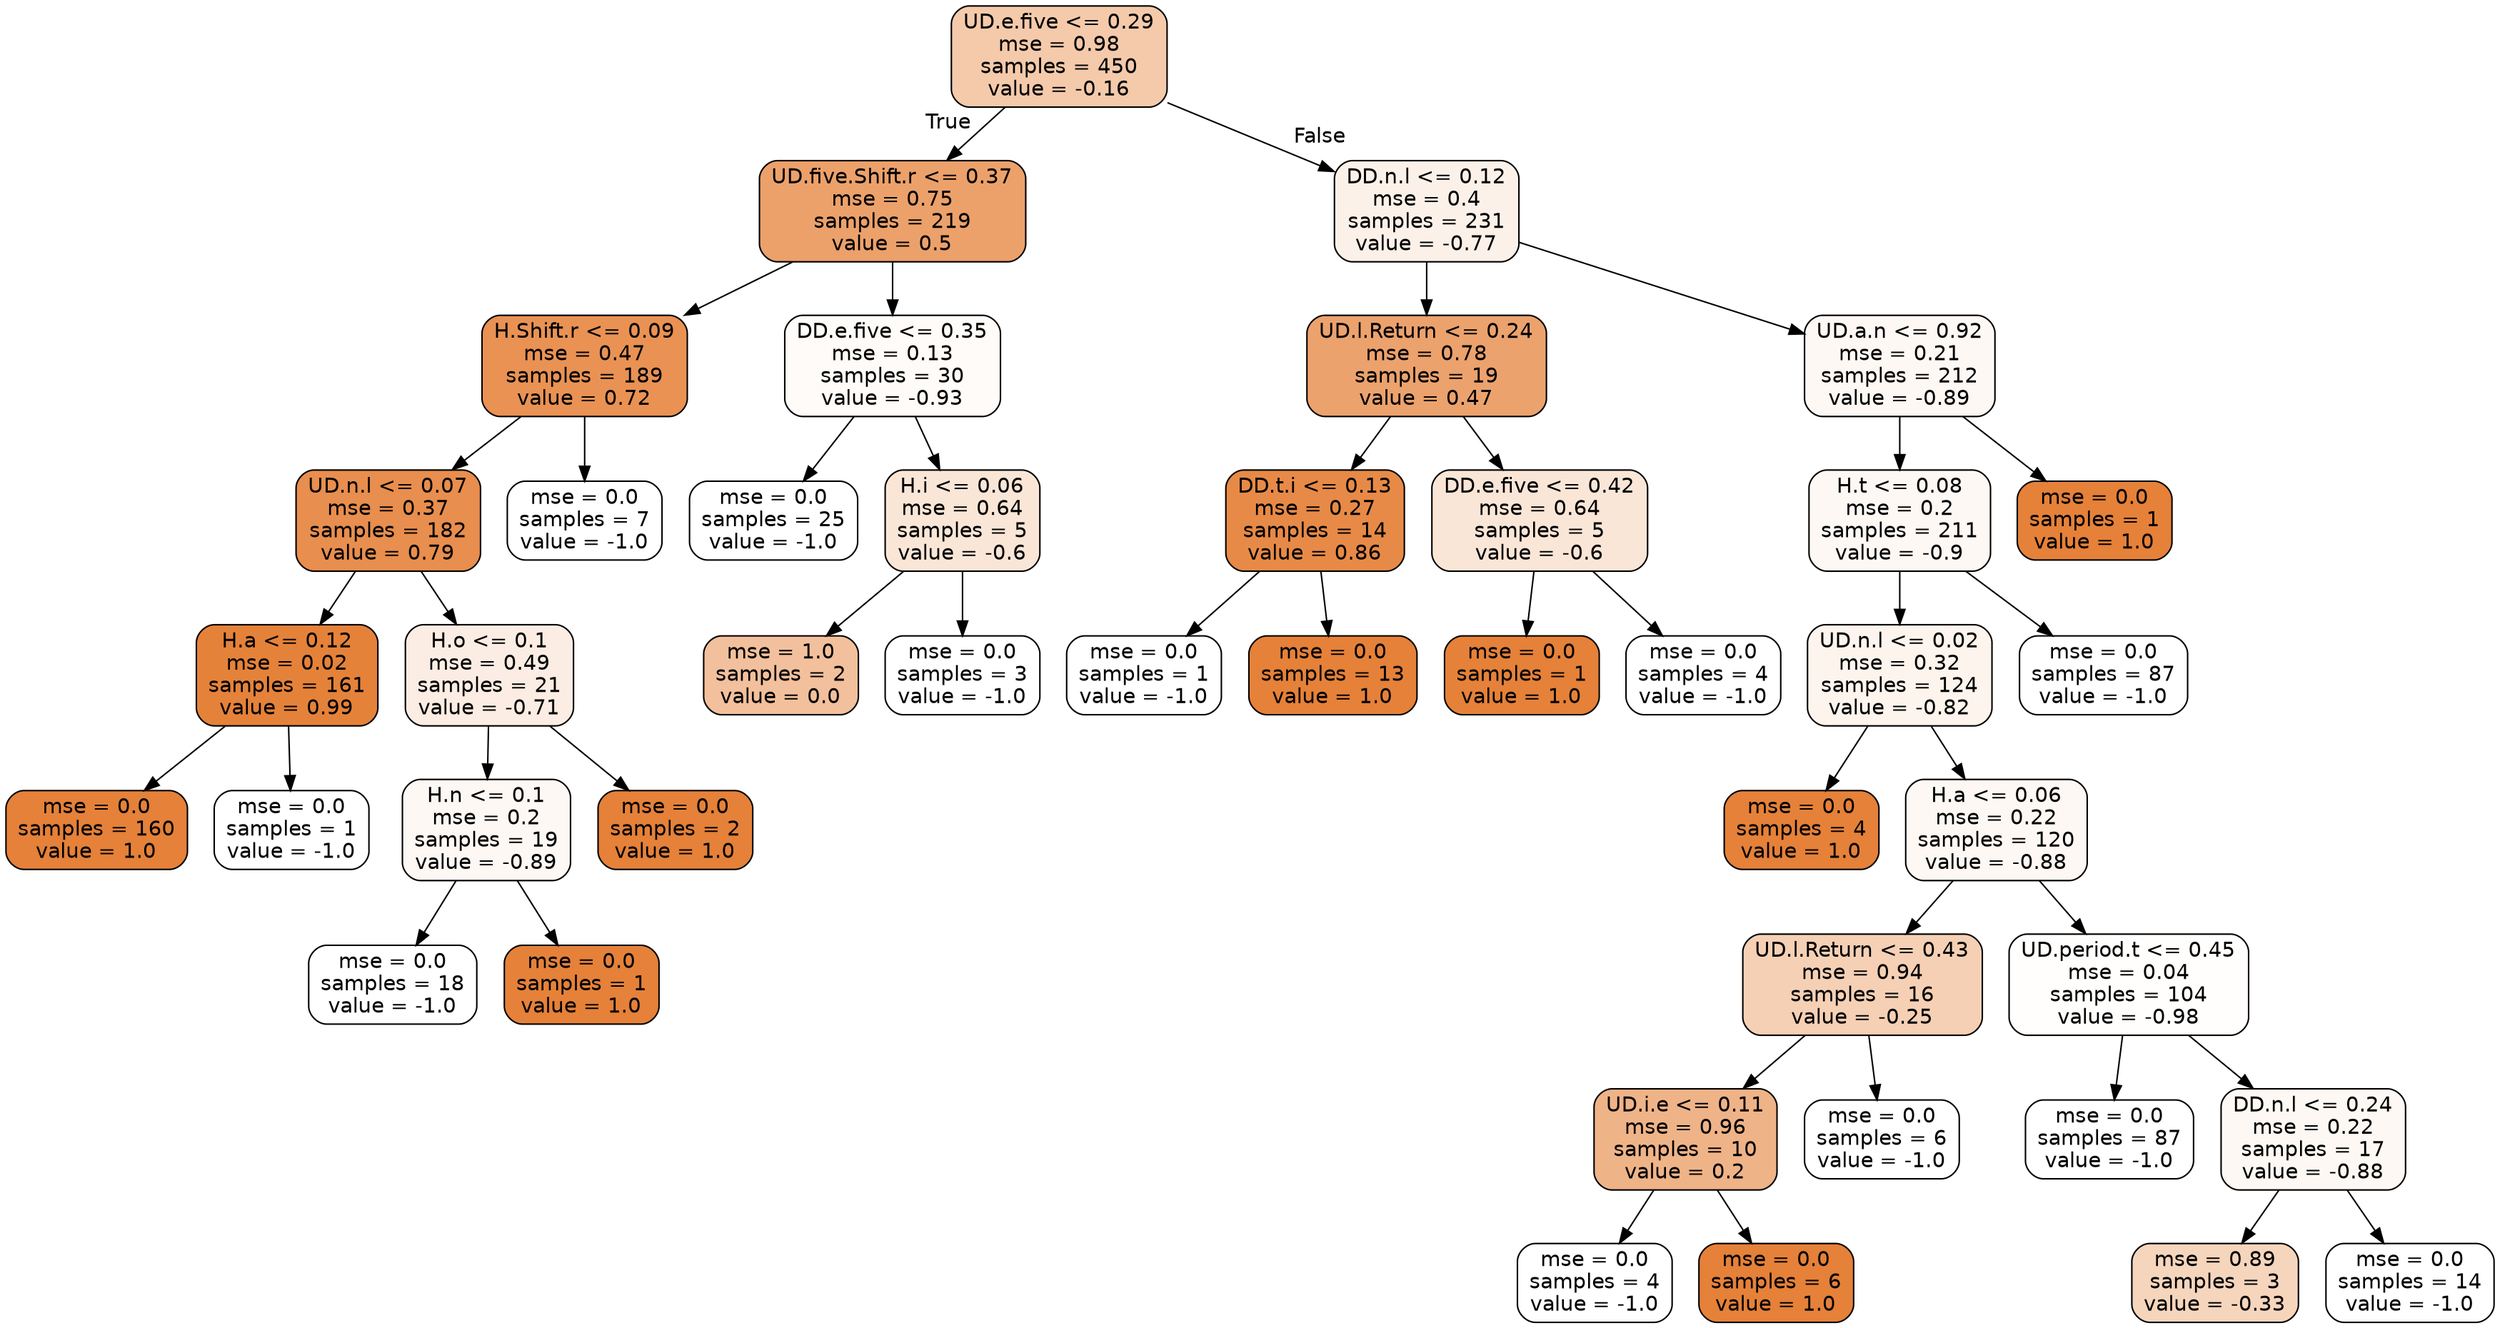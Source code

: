 digraph Tree {
node [shape=box, style="filled, rounded", color="black", fontname=helvetica] ;
edge [fontname=helvetica] ;
0 [label="UD.e.five <= 0.29\nmse = 0.98\nsamples = 450\nvalue = -0.16", fillcolor="#f4caab"] ;
1 [label="UD.five.Shift.r <= 0.37\nmse = 0.75\nsamples = 219\nvalue = 0.5", fillcolor="#eca16b"] ;
0 -> 1 [labeldistance=2.5, labelangle=45, headlabel="True"] ;
2 [label="H.Shift.r <= 0.09\nmse = 0.47\nsamples = 189\nvalue = 0.72", fillcolor="#e99254"] ;
1 -> 2 ;
3 [label="UD.n.l <= 0.07\nmse = 0.37\nsamples = 182\nvalue = 0.79", fillcolor="#e88e4e"] ;
2 -> 3 ;
4 [label="H.a <= 0.12\nmse = 0.02\nsamples = 161\nvalue = 0.99", fillcolor="#e5823a"] ;
3 -> 4 ;
5 [label="mse = 0.0\nsamples = 160\nvalue = 1.0", fillcolor="#e58139"] ;
4 -> 5 ;
6 [label="mse = 0.0\nsamples = 1\nvalue = -1.0", fillcolor="#ffffff"] ;
4 -> 6 ;
7 [label="H.o <= 0.1\nmse = 0.49\nsamples = 21\nvalue = -0.71", fillcolor="#fbede3"] ;
3 -> 7 ;
8 [label="H.n <= 0.1\nmse = 0.2\nsamples = 19\nvalue = -0.89", fillcolor="#fef8f5"] ;
7 -> 8 ;
9 [label="mse = 0.0\nsamples = 18\nvalue = -1.0", fillcolor="#ffffff"] ;
8 -> 9 ;
10 [label="mse = 0.0\nsamples = 1\nvalue = 1.0", fillcolor="#e58139"] ;
8 -> 10 ;
11 [label="mse = 0.0\nsamples = 2\nvalue = 1.0", fillcolor="#e58139"] ;
7 -> 11 ;
12 [label="mse = 0.0\nsamples = 7\nvalue = -1.0", fillcolor="#ffffff"] ;
2 -> 12 ;
13 [label="DD.e.five <= 0.35\nmse = 0.13\nsamples = 30\nvalue = -0.93", fillcolor="#fefbf8"] ;
1 -> 13 ;
14 [label="mse = 0.0\nsamples = 25\nvalue = -1.0", fillcolor="#ffffff"] ;
13 -> 14 ;
15 [label="H.i <= 0.06\nmse = 0.64\nsamples = 5\nvalue = -0.6", fillcolor="#fae6d7"] ;
13 -> 15 ;
16 [label="mse = 1.0\nsamples = 2\nvalue = 0.0", fillcolor="#f2c09c"] ;
15 -> 16 ;
17 [label="mse = 0.0\nsamples = 3\nvalue = -1.0", fillcolor="#ffffff"] ;
15 -> 17 ;
18 [label="DD.n.l <= 0.12\nmse = 0.4\nsamples = 231\nvalue = -0.77", fillcolor="#fcf1e9"] ;
0 -> 18 [labeldistance=2.5, labelangle=-45, headlabel="False"] ;
19 [label="UD.l.Return <= 0.24\nmse = 0.78\nsamples = 19\nvalue = 0.47", fillcolor="#eca26d"] ;
18 -> 19 ;
20 [label="DD.t.i <= 0.13\nmse = 0.27\nsamples = 14\nvalue = 0.86", fillcolor="#e78a47"] ;
19 -> 20 ;
21 [label="mse = 0.0\nsamples = 1\nvalue = -1.0", fillcolor="#ffffff"] ;
20 -> 21 ;
22 [label="mse = 0.0\nsamples = 13\nvalue = 1.0", fillcolor="#e58139"] ;
20 -> 22 ;
23 [label="DD.e.five <= 0.42\nmse = 0.64\nsamples = 5\nvalue = -0.6", fillcolor="#fae6d7"] ;
19 -> 23 ;
24 [label="mse = 0.0\nsamples = 1\nvalue = 1.0", fillcolor="#e58139"] ;
23 -> 24 ;
25 [label="mse = 0.0\nsamples = 4\nvalue = -1.0", fillcolor="#ffffff"] ;
23 -> 25 ;
26 [label="UD.a.n <= 0.92\nmse = 0.21\nsamples = 212\nvalue = -0.89", fillcolor="#fef8f4"] ;
18 -> 26 ;
27 [label="H.t <= 0.08\nmse = 0.2\nsamples = 211\nvalue = -0.9", fillcolor="#fef8f5"] ;
26 -> 27 ;
28 [label="UD.n.l <= 0.02\nmse = 0.32\nsamples = 124\nvalue = -0.82", fillcolor="#fdf4ed"] ;
27 -> 28 ;
29 [label="mse = 0.0\nsamples = 4\nvalue = 1.0", fillcolor="#e58139"] ;
28 -> 29 ;
30 [label="H.a <= 0.06\nmse = 0.22\nsamples = 120\nvalue = -0.88", fillcolor="#fdf8f3"] ;
28 -> 30 ;
31 [label="UD.l.Return <= 0.43\nmse = 0.94\nsamples = 16\nvalue = -0.25", fillcolor="#f5d0b5"] ;
30 -> 31 ;
32 [label="UD.i.e <= 0.11\nmse = 0.96\nsamples = 10\nvalue = 0.2", fillcolor="#efb388"] ;
31 -> 32 ;
33 [label="mse = 0.0\nsamples = 4\nvalue = -1.0", fillcolor="#ffffff"] ;
32 -> 33 ;
34 [label="mse = 0.0\nsamples = 6\nvalue = 1.0", fillcolor="#e58139"] ;
32 -> 34 ;
35 [label="mse = 0.0\nsamples = 6\nvalue = -1.0", fillcolor="#ffffff"] ;
31 -> 35 ;
36 [label="UD.period.t <= 0.45\nmse = 0.04\nsamples = 104\nvalue = -0.98", fillcolor="#fffefd"] ;
30 -> 36 ;
37 [label="mse = 0.0\nsamples = 87\nvalue = -1.0", fillcolor="#ffffff"] ;
36 -> 37 ;
38 [label="DD.n.l <= 0.24\nmse = 0.22\nsamples = 17\nvalue = -0.88", fillcolor="#fdf8f3"] ;
36 -> 38 ;
39 [label="mse = 0.89\nsamples = 3\nvalue = -0.33", fillcolor="#f6d5bd"] ;
38 -> 39 ;
40 [label="mse = 0.0\nsamples = 14\nvalue = -1.0", fillcolor="#ffffff"] ;
38 -> 40 ;
41 [label="mse = 0.0\nsamples = 87\nvalue = -1.0", fillcolor="#ffffff"] ;
27 -> 41 ;
42 [label="mse = 0.0\nsamples = 1\nvalue = 1.0", fillcolor="#e58139"] ;
26 -> 42 ;
}